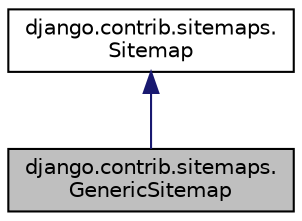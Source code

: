 digraph "django.contrib.sitemaps.GenericSitemap"
{
 // LATEX_PDF_SIZE
  edge [fontname="Helvetica",fontsize="10",labelfontname="Helvetica",labelfontsize="10"];
  node [fontname="Helvetica",fontsize="10",shape=record];
  Node1 [label="django.contrib.sitemaps.\lGenericSitemap",height=0.2,width=0.4,color="black", fillcolor="grey75", style="filled", fontcolor="black",tooltip=" "];
  Node2 -> Node1 [dir="back",color="midnightblue",fontsize="10",style="solid",fontname="Helvetica"];
  Node2 [label="django.contrib.sitemaps.\lSitemap",height=0.2,width=0.4,color="black", fillcolor="white", style="filled",URL="$classdjango_1_1contrib_1_1sitemaps_1_1_sitemap.html",tooltip=" "];
}
